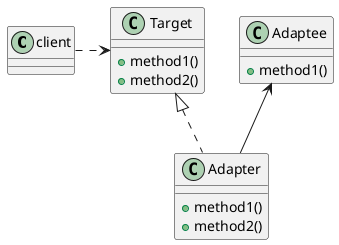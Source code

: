 @startuml
class client{
}

class Target{
+method1()
+method2()
}

class Adapter{
+method1()
+method2()
}

class Adaptee{
+method1()
}

Target <|.. Adapter
Adaptee<-- Adapter
client .right.> Target
@enduml